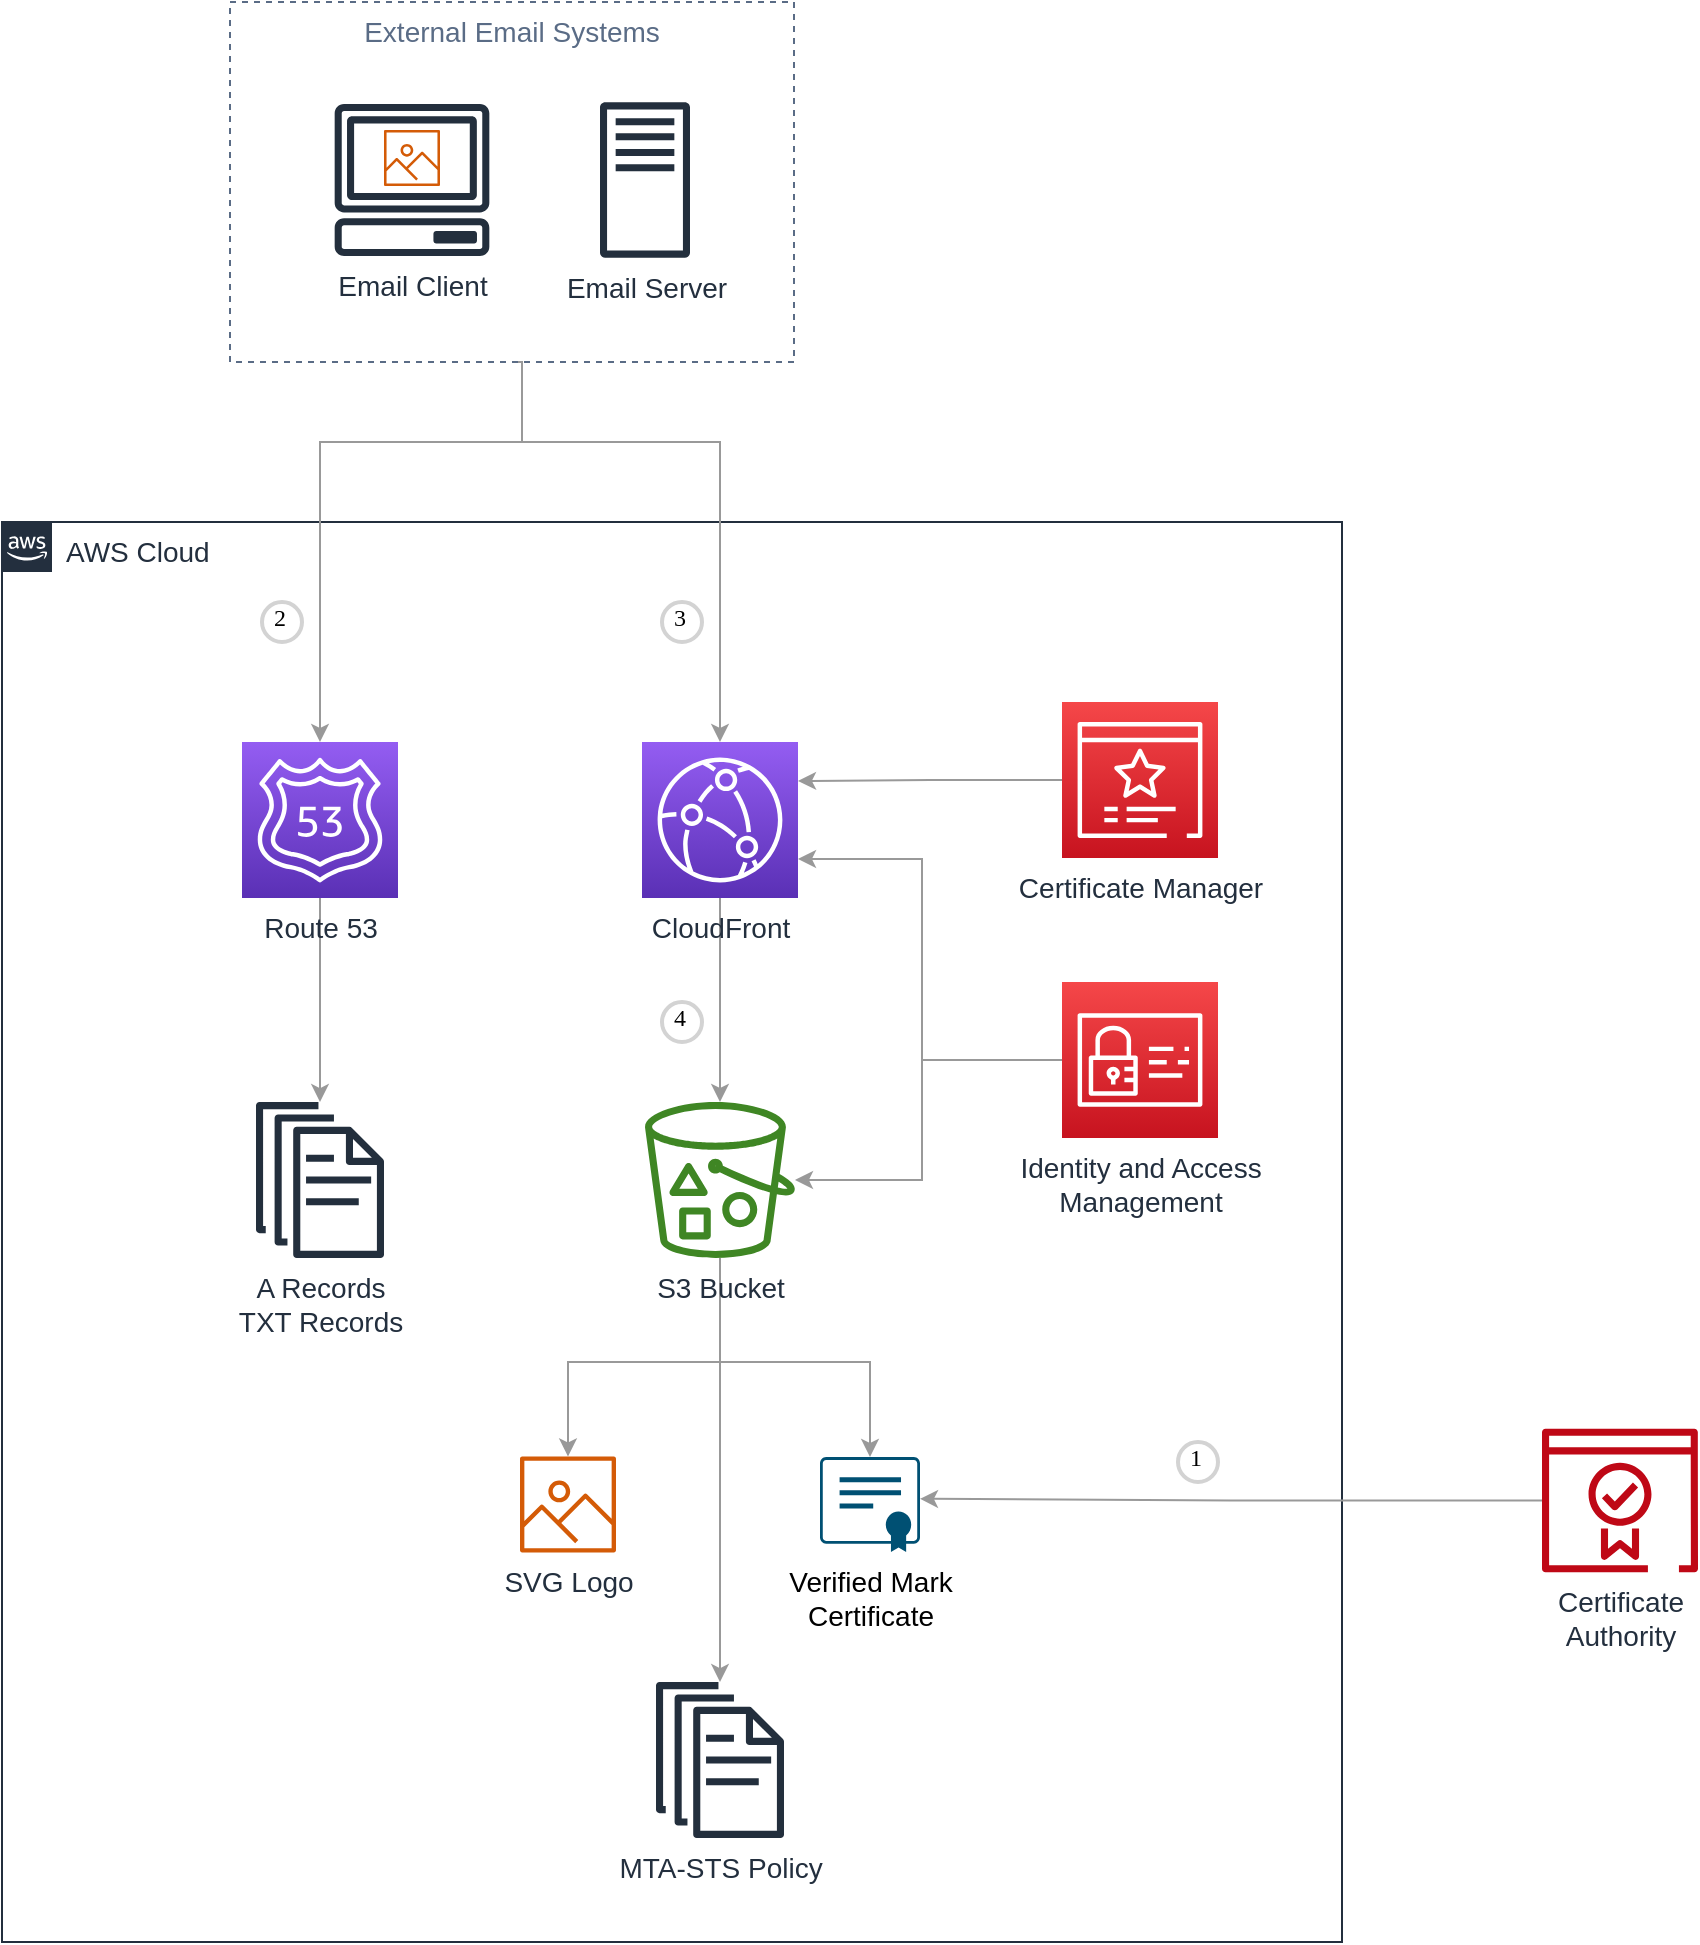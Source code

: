<mxfile version="20.3.0" type="device"><diagram id="a7YqFdedYOVYBFMyzfth" name="Page-1"><mxGraphModel dx="1666" dy="1612" grid="1" gridSize="10" guides="1" tooltips="1" connect="1" arrows="1" fold="1" page="0" pageScale="1" pageWidth="1100" pageHeight="850" math="0" shadow="0"><root><mxCell id="0"/><mxCell id="1" parent="0"/><mxCell id="XJivvf3dBZ9pvKwHZ2fX-10" value="AWS Cloud" style="points=[[0,0],[0.25,0],[0.5,0],[0.75,0],[1,0],[1,0.25],[1,0.5],[1,0.75],[1,1],[0.75,1],[0.5,1],[0.25,1],[0,1],[0,0.75],[0,0.5],[0,0.25]];outlineConnect=0;gradientColor=none;html=1;whiteSpace=wrap;fontSize=14;fontStyle=0;container=1;pointerEvents=0;collapsible=0;recursiveResize=0;shape=mxgraph.aws4.group;grIcon=mxgraph.aws4.group_aws_cloud_alt;strokeColor=#232F3E;fillColor=none;verticalAlign=top;align=left;spacingLeft=30;fontColor=#232F3E;dashed=0;" parent="1" vertex="1"><mxGeometry x="770" y="230" width="670" height="710" as="geometry"/></mxCell><mxCell id="XJivvf3dBZ9pvKwHZ2fX-20" value="A Records&lt;br&gt;TXT Records" style="sketch=0;outlineConnect=0;fontColor=#232F3E;gradientColor=none;fillColor=#232F3D;strokeColor=none;dashed=0;verticalLabelPosition=bottom;verticalAlign=top;align=center;html=1;fontSize=14;fontStyle=0;aspect=fixed;pointerEvents=1;shape=mxgraph.aws4.documents;" parent="XJivvf3dBZ9pvKwHZ2fX-10" vertex="1"><mxGeometry x="127" y="290" width="64" height="78" as="geometry"/></mxCell><mxCell id="XJivvf3dBZ9pvKwHZ2fX-21" value="Certificate Manager" style="sketch=0;points=[[0,0,0],[0.25,0,0],[0.5,0,0],[0.75,0,0],[1,0,0],[0,1,0],[0.25,1,0],[0.5,1,0],[0.75,1,0],[1,1,0],[0,0.25,0],[0,0.5,0],[0,0.75,0],[1,0.25,0],[1,0.5,0],[1,0.75,0]];outlineConnect=0;fontColor=#232F3E;gradientColor=#F54749;gradientDirection=north;fillColor=#C7131F;strokeColor=#ffffff;dashed=0;verticalLabelPosition=bottom;verticalAlign=top;align=center;html=1;fontSize=14;fontStyle=0;aspect=fixed;shape=mxgraph.aws4.resourceIcon;resIcon=mxgraph.aws4.certificate_manager_3;" parent="XJivvf3dBZ9pvKwHZ2fX-10" vertex="1"><mxGeometry x="530" y="90" width="78" height="78" as="geometry"/></mxCell><mxCell id="XJivvf3dBZ9pvKwHZ2fX-22" value="Identity and Access&lt;br style=&quot;font-size: 14px;&quot;&gt;Management" style="sketch=0;points=[[0,0,0],[0.25,0,0],[0.5,0,0],[0.75,0,0],[1,0,0],[0,1,0],[0.25,1,0],[0.5,1,0],[0.75,1,0],[1,1,0],[0,0.25,0],[0,0.5,0],[0,0.75,0],[1,0.25,0],[1,0.5,0],[1,0.75,0]];outlineConnect=0;fontColor=#232F3E;gradientColor=#F54749;gradientDirection=north;fillColor=#C7131F;strokeColor=#ffffff;dashed=0;verticalLabelPosition=bottom;verticalAlign=top;align=center;html=1;fontSize=14;fontStyle=0;aspect=fixed;shape=mxgraph.aws4.resourceIcon;resIcon=mxgraph.aws4.identity_and_access_management;" parent="XJivvf3dBZ9pvKwHZ2fX-10" vertex="1"><mxGeometry x="530" y="230" width="78" height="78" as="geometry"/></mxCell><mxCell id="iasVNYxdjmEZnYwfxpo8-5" value="MTA-STS Policy" style="sketch=0;outlineConnect=0;fontColor=#232F3E;gradientColor=none;fillColor=#232F3D;strokeColor=none;dashed=0;verticalLabelPosition=bottom;verticalAlign=top;align=center;html=1;fontSize=14;fontStyle=0;aspect=fixed;pointerEvents=1;shape=mxgraph.aws4.documents;" parent="XJivvf3dBZ9pvKwHZ2fX-10" vertex="1"><mxGeometry x="327" y="580" width="64" height="78" as="geometry"/></mxCell><mxCell id="MzJYZEGc6awyxFly6qMN-8" value="1" style="ellipse;whiteSpace=wrap;html=1;aspect=fixed;strokeWidth=2;fontFamily=Tahoma;spacingBottom=4;spacingRight=2;strokeColor=#d3d3d3;" vertex="1" parent="XJivvf3dBZ9pvKwHZ2fX-10"><mxGeometry x="588" y="460" width="20" height="20" as="geometry"/></mxCell><mxCell id="MzJYZEGc6awyxFly6qMN-9" value="2" style="ellipse;whiteSpace=wrap;html=1;aspect=fixed;strokeWidth=2;fontFamily=Tahoma;spacingBottom=4;spacingRight=2;strokeColor=#d3d3d3;" vertex="1" parent="XJivvf3dBZ9pvKwHZ2fX-10"><mxGeometry x="130" y="40" width="20" height="20" as="geometry"/></mxCell><mxCell id="MzJYZEGc6awyxFly6qMN-10" value="3" style="ellipse;whiteSpace=wrap;html=1;aspect=fixed;strokeWidth=2;fontFamily=Tahoma;spacingBottom=4;spacingRight=2;strokeColor=#d3d3d3;" vertex="1" parent="XJivvf3dBZ9pvKwHZ2fX-10"><mxGeometry x="330" y="40" width="20" height="20" as="geometry"/></mxCell><mxCell id="MzJYZEGc6awyxFly6qMN-11" value="4" style="ellipse;whiteSpace=wrap;html=1;aspect=fixed;strokeWidth=2;fontFamily=Tahoma;spacingBottom=4;spacingRight=2;strokeColor=#d3d3d3;" vertex="1" parent="XJivvf3dBZ9pvKwHZ2fX-10"><mxGeometry x="330" y="240" width="20" height="20" as="geometry"/></mxCell><mxCell id="XJivvf3dBZ9pvKwHZ2fX-2" value="Email Client" style="sketch=0;outlineConnect=0;fontColor=#232F3E;gradientColor=none;fillColor=#232F3D;strokeColor=none;dashed=0;verticalLabelPosition=bottom;verticalAlign=top;align=center;html=1;fontSize=14;fontStyle=0;aspect=fixed;pointerEvents=1;shape=mxgraph.aws4.client;" parent="1" vertex="1"><mxGeometry x="936" y="21" width="78" height="76" as="geometry"/></mxCell><mxCell id="XJivvf3dBZ9pvKwHZ2fX-19" style="edgeStyle=orthogonalEdgeStyle;rounded=0;orthogonalLoop=1;jettySize=auto;html=1;fontSize=14;strokeColor=#999999;" parent="1" source="XJivvf3dBZ9pvKwHZ2fX-4" target="XJivvf3dBZ9pvKwHZ2fX-20" edge="1"><mxGeometry relative="1" as="geometry"><mxPoint x="929" y="521" as="targetPoint"/></mxGeometry></mxCell><mxCell id="XJivvf3dBZ9pvKwHZ2fX-4" value="Route 53" style="sketch=0;points=[[0,0,0],[0.25,0,0],[0.5,0,0],[0.75,0,0],[1,0,0],[0,1,0],[0.25,1,0],[0.5,1,0],[0.75,1,0],[1,1,0],[0,0.25,0],[0,0.5,0],[0,0.75,0],[1,0.25,0],[1,0.5,0],[1,0.75,0]];outlineConnect=0;fontColor=#232F3E;gradientColor=#945DF2;gradientDirection=north;fillColor=#5A30B5;strokeColor=#ffffff;dashed=0;verticalLabelPosition=bottom;verticalAlign=top;align=center;html=1;fontSize=14;fontStyle=0;aspect=fixed;shape=mxgraph.aws4.resourceIcon;resIcon=mxgraph.aws4.route_53;" parent="1" vertex="1"><mxGeometry x="890" y="340" width="78" height="78" as="geometry"/></mxCell><mxCell id="XJivvf3dBZ9pvKwHZ2fX-15" style="edgeStyle=orthogonalEdgeStyle;rounded=0;orthogonalLoop=1;jettySize=auto;html=1;exitX=0.5;exitY=1;exitDx=0;exitDy=0;exitPerimeter=0;fontSize=14;strokeColor=#999999;" parent="1" source="XJivvf3dBZ9pvKwHZ2fX-5" target="XJivvf3dBZ9pvKwHZ2fX-6" edge="1"><mxGeometry relative="1" as="geometry"/></mxCell><mxCell id="XJivvf3dBZ9pvKwHZ2fX-5" value="CloudFront" style="sketch=0;points=[[0,0,0],[0.25,0,0],[0.5,0,0],[0.75,0,0],[1,0,0],[0,1,0],[0.25,1,0],[0.5,1,0],[0.75,1,0],[1,1,0],[0,0.25,0],[0,0.5,0],[0,0.75,0],[1,0.25,0],[1,0.5,0],[1,0.75,0]];outlineConnect=0;fontColor=#232F3E;gradientColor=#945DF2;gradientDirection=north;fillColor=#5A30B5;strokeColor=#ffffff;dashed=0;verticalLabelPosition=bottom;verticalAlign=top;align=center;html=1;fontSize=14;fontStyle=0;aspect=fixed;shape=mxgraph.aws4.resourceIcon;resIcon=mxgraph.aws4.cloudfront;" parent="1" vertex="1"><mxGeometry x="1090" y="340" width="78" height="78" as="geometry"/></mxCell><mxCell id="XJivvf3dBZ9pvKwHZ2fX-12" style="edgeStyle=orthogonalEdgeStyle;rounded=0;orthogonalLoop=1;jettySize=auto;html=1;entryX=0.5;entryY=0;entryDx=0;entryDy=0;entryPerimeter=0;fontSize=14;strokeColor=#999999;" parent="1" source="XJivvf3dBZ9pvKwHZ2fX-6" target="XJivvf3dBZ9pvKwHZ2fX-7" edge="1"><mxGeometry relative="1" as="geometry"><Array as="points"><mxPoint x="1129" y="650"/><mxPoint x="1204" y="650"/></Array></mxGeometry></mxCell><mxCell id="XJivvf3dBZ9pvKwHZ2fX-13" style="edgeStyle=orthogonalEdgeStyle;rounded=0;orthogonalLoop=1;jettySize=auto;html=1;fontSize=14;strokeColor=#999999;" parent="1" source="XJivvf3dBZ9pvKwHZ2fX-6" target="XJivvf3dBZ9pvKwHZ2fX-8" edge="1"><mxGeometry relative="1" as="geometry"><Array as="points"><mxPoint x="1129" y="650"/><mxPoint x="1053" y="650"/></Array></mxGeometry></mxCell><mxCell id="iasVNYxdjmEZnYwfxpo8-6" style="edgeStyle=orthogonalEdgeStyle;rounded=0;orthogonalLoop=1;jettySize=auto;html=1;fontSize=14;strokeColor=#999999;" parent="1" source="XJivvf3dBZ9pvKwHZ2fX-6" target="iasVNYxdjmEZnYwfxpo8-5" edge="1"><mxGeometry relative="1" as="geometry"/></mxCell><mxCell id="XJivvf3dBZ9pvKwHZ2fX-6" value="S3 Bucket" style="sketch=0;outlineConnect=0;fontColor=#232F3E;gradientColor=none;fillColor=#3F8624;strokeColor=none;dashed=0;verticalLabelPosition=bottom;verticalAlign=top;align=center;html=1;fontSize=14;fontStyle=0;aspect=fixed;pointerEvents=1;shape=mxgraph.aws4.bucket_with_objects;" parent="1" vertex="1"><mxGeometry x="1091.5" y="520" width="75" height="78" as="geometry"/></mxCell><mxCell id="XJivvf3dBZ9pvKwHZ2fX-7" value="Verified Mark&lt;br style=&quot;font-size: 14px;&quot;&gt;Certificate" style="points=[[0.015,0.015,0],[0.25,0,0],[0.5,0,0],[0.75,0,0],[0.985,0.015,0],[1,0.22,0],[1,0.44,0],[1,0.67,0],[0.985,0.89,0],[0,0.22,0],[0,0.44,0],[0,0.67,0],[0.015,0.89,0],[0.25,0.91,0],[0.5,0.91,0],[0.785,0.955,0]];verticalLabelPosition=bottom;sketch=0;html=1;verticalAlign=top;aspect=fixed;align=center;pointerEvents=1;shape=mxgraph.cisco19.x509_certificate;fillColor=#005073;strokeColor=none;fontSize=14;" parent="1" vertex="1"><mxGeometry x="1179" y="697.5" width="50" height="47.5" as="geometry"/></mxCell><mxCell id="XJivvf3dBZ9pvKwHZ2fX-8" value="SVG Logo" style="sketch=0;outlineConnect=0;fontColor=#232F3E;gradientColor=none;fillColor=#D45B07;strokeColor=none;dashed=0;verticalLabelPosition=bottom;verticalAlign=top;align=center;html=1;fontSize=14;fontStyle=0;aspect=fixed;pointerEvents=1;shape=mxgraph.aws4.container_registry_image;" parent="1" vertex="1"><mxGeometry x="1029" y="697.25" width="48" height="48" as="geometry"/></mxCell><mxCell id="XJivvf3dBZ9pvKwHZ2fX-14" style="edgeStyle=orthogonalEdgeStyle;rounded=0;orthogonalLoop=1;jettySize=auto;html=1;entryX=1;entryY=0.44;entryDx=0;entryDy=0;entryPerimeter=0;fontSize=14;strokeColor=#999999;" parent="1" source="XJivvf3dBZ9pvKwHZ2fX-9" target="XJivvf3dBZ9pvKwHZ2fX-7" edge="1"><mxGeometry relative="1" as="geometry"/></mxCell><mxCell id="XJivvf3dBZ9pvKwHZ2fX-9" value="Certificate&lt;br style=&quot;font-size: 14px;&quot;&gt;Authority" style="sketch=0;outlineConnect=0;fontColor=#232F3E;gradientColor=none;fillColor=#BF0816;strokeColor=none;dashed=0;verticalLabelPosition=bottom;verticalAlign=top;align=center;html=1;fontSize=14;fontStyle=0;aspect=fixed;pointerEvents=1;shape=mxgraph.aws4.certificate_manager_2;" parent="1" vertex="1"><mxGeometry x="1540" y="683.25" width="78" height="72" as="geometry"/></mxCell><mxCell id="XJivvf3dBZ9pvKwHZ2fX-23" style="edgeStyle=orthogonalEdgeStyle;rounded=0;orthogonalLoop=1;jettySize=auto;html=1;exitX=0;exitY=0.5;exitDx=0;exitDy=0;exitPerimeter=0;entryX=1;entryY=0.25;entryDx=0;entryDy=0;entryPerimeter=0;fontSize=14;strokeColor=#999999;" parent="1" source="XJivvf3dBZ9pvKwHZ2fX-21" target="XJivvf3dBZ9pvKwHZ2fX-5" edge="1"><mxGeometry relative="1" as="geometry"/></mxCell><mxCell id="XJivvf3dBZ9pvKwHZ2fX-24" style="edgeStyle=orthogonalEdgeStyle;rounded=0;orthogonalLoop=1;jettySize=auto;html=1;exitX=0;exitY=0.5;exitDx=0;exitDy=0;exitPerimeter=0;entryX=1;entryY=0.75;entryDx=0;entryDy=0;entryPerimeter=0;fontSize=14;strokeColor=#999999;" parent="1" source="XJivvf3dBZ9pvKwHZ2fX-22" target="XJivvf3dBZ9pvKwHZ2fX-5" edge="1"><mxGeometry relative="1" as="geometry"><Array as="points"><mxPoint x="1230" y="499"/><mxPoint x="1230" y="399"/></Array></mxGeometry></mxCell><mxCell id="XJivvf3dBZ9pvKwHZ2fX-25" style="edgeStyle=orthogonalEdgeStyle;rounded=0;orthogonalLoop=1;jettySize=auto;html=1;exitX=0;exitY=0.5;exitDx=0;exitDy=0;exitPerimeter=0;fontSize=14;strokeColor=#999999;" parent="1" source="XJivvf3dBZ9pvKwHZ2fX-22" target="XJivvf3dBZ9pvKwHZ2fX-6" edge="1"><mxGeometry relative="1" as="geometry"><Array as="points"><mxPoint x="1230" y="499"/><mxPoint x="1230" y="559"/></Array></mxGeometry></mxCell><mxCell id="_K3e0e9e2UqVHFa0F1En-1" value="" style="sketch=0;outlineConnect=0;fontColor=#232F3E;gradientColor=none;fillColor=#D45B07;strokeColor=none;dashed=0;verticalLabelPosition=bottom;verticalAlign=top;align=center;html=1;fontSize=14;fontStyle=0;aspect=fixed;pointerEvents=1;shape=mxgraph.aws4.container_registry_image;" parent="1" vertex="1"><mxGeometry x="961" y="34" width="28" height="28" as="geometry"/></mxCell><mxCell id="iasVNYxdjmEZnYwfxpo8-1" value="Email Server" style="sketch=0;outlineConnect=0;fontColor=#232F3E;gradientColor=none;fillColor=#232F3D;strokeColor=none;dashed=0;verticalLabelPosition=bottom;verticalAlign=top;align=center;html=1;fontSize=14;fontStyle=0;aspect=fixed;pointerEvents=1;shape=mxgraph.aws4.traditional_server;" parent="1" vertex="1"><mxGeometry x="1069" y="20" width="45" height="78" as="geometry"/></mxCell><mxCell id="iasVNYxdjmEZnYwfxpo8-3" style="edgeStyle=orthogonalEdgeStyle;rounded=0;orthogonalLoop=1;jettySize=auto;html=1;entryX=0.5;entryY=0;entryDx=0;entryDy=0;entryPerimeter=0;fontSize=14;strokeColor=#999999;" parent="1" source="iasVNYxdjmEZnYwfxpo8-2" target="XJivvf3dBZ9pvKwHZ2fX-4" edge="1"><mxGeometry relative="1" as="geometry"><Array as="points"><mxPoint x="1030" y="190"/><mxPoint x="929" y="190"/></Array></mxGeometry></mxCell><mxCell id="iasVNYxdjmEZnYwfxpo8-4" style="edgeStyle=orthogonalEdgeStyle;rounded=0;orthogonalLoop=1;jettySize=auto;html=1;exitX=0.5;exitY=1;exitDx=0;exitDy=0;entryX=0.5;entryY=0;entryDx=0;entryDy=0;entryPerimeter=0;fontSize=14;strokeColor=#999999;" parent="1" source="iasVNYxdjmEZnYwfxpo8-2" target="XJivvf3dBZ9pvKwHZ2fX-5" edge="1"><mxGeometry relative="1" as="geometry"><Array as="points"><mxPoint x="1030" y="150"/><mxPoint x="1030" y="190"/><mxPoint x="1129" y="190"/></Array></mxGeometry></mxCell><mxCell id="iasVNYxdjmEZnYwfxpo8-2" value="External Email Systems" style="fillColor=none;strokeColor=#5A6C86;dashed=1;verticalAlign=top;fontStyle=0;fontColor=#5A6C86;fontSize=14;" parent="1" vertex="1"><mxGeometry x="884" y="-30" width="282" height="180" as="geometry"/></mxCell></root></mxGraphModel></diagram></mxfile>